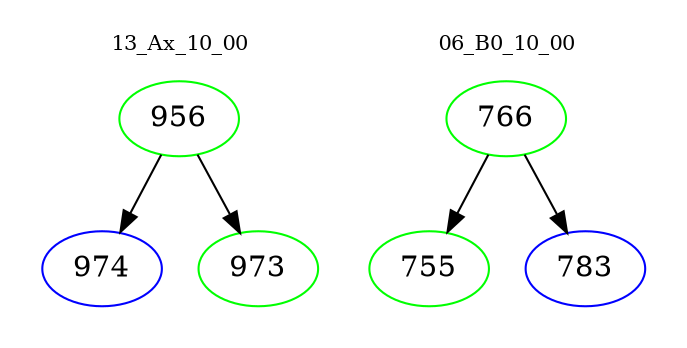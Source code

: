 digraph{
subgraph cluster_0 {
color = white
label = "13_Ax_10_00";
fontsize=10;
T0_956 [label="956", color="green"]
T0_956 -> T0_974 [color="black"]
T0_974 [label="974", color="blue"]
T0_956 -> T0_973 [color="black"]
T0_973 [label="973", color="green"]
}
subgraph cluster_1 {
color = white
label = "06_B0_10_00";
fontsize=10;
T1_766 [label="766", color="green"]
T1_766 -> T1_755 [color="black"]
T1_755 [label="755", color="green"]
T1_766 -> T1_783 [color="black"]
T1_783 [label="783", color="blue"]
}
}
